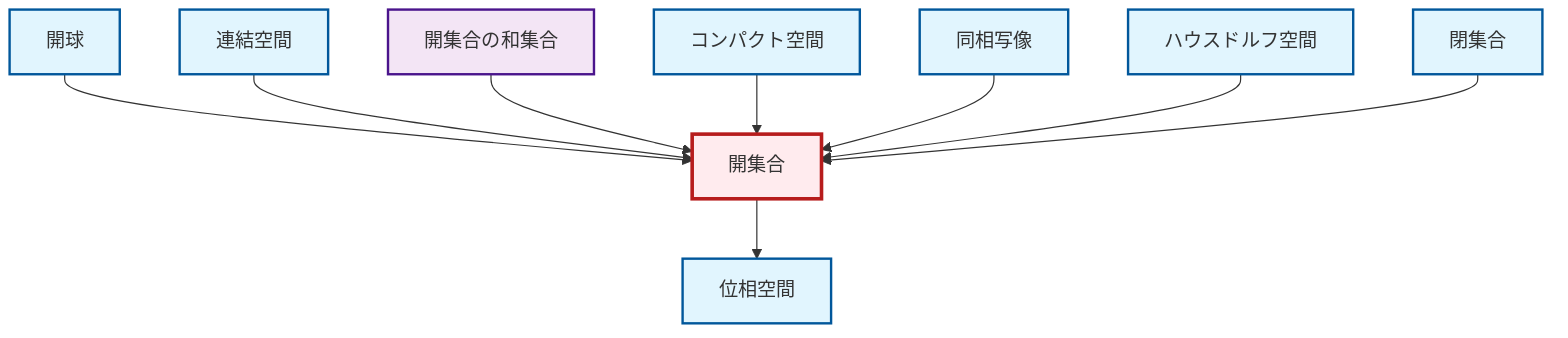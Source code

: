 graph TD
    classDef definition fill:#e1f5fe,stroke:#01579b,stroke-width:2px
    classDef theorem fill:#f3e5f5,stroke:#4a148c,stroke-width:2px
    classDef axiom fill:#fff3e0,stroke:#e65100,stroke-width:2px
    classDef example fill:#e8f5e9,stroke:#1b5e20,stroke-width:2px
    classDef current fill:#ffebee,stroke:#b71c1c,stroke-width:3px
    def-open-set["開集合"]:::definition
    def-closed-set["閉集合"]:::definition
    def-topological-space["位相空間"]:::definition
    def-hausdorff["ハウスドルフ空間"]:::definition
    def-compact["コンパクト空間"]:::definition
    thm-union-open-sets["開集合の和集合"]:::theorem
    def-homeomorphism["同相写像"]:::definition
    def-connected["連結空間"]:::definition
    def-open-ball["開球"]:::definition
    def-open-ball --> def-open-set
    def-open-set --> def-topological-space
    def-connected --> def-open-set
    thm-union-open-sets --> def-open-set
    def-compact --> def-open-set
    def-homeomorphism --> def-open-set
    def-hausdorff --> def-open-set
    def-closed-set --> def-open-set
    class def-open-set current